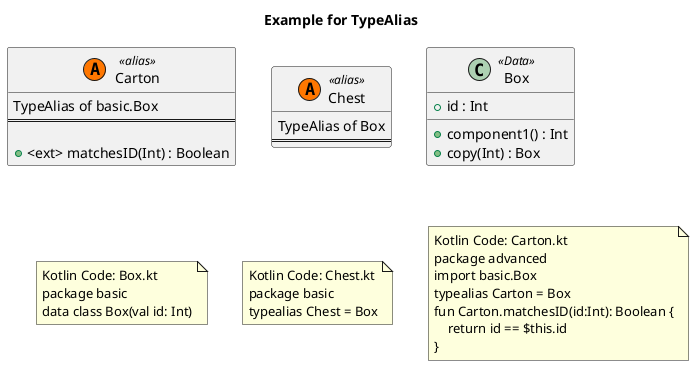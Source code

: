 @startuml
title Example for TypeAlias
'This file is generated by the GenerateExamplesForDoc test.

    'advanced.Carton
    class "Carton" as advanced_Carton << (A, #FF7700) alias>>{
        TypeAlias of basic.Box
		==

		+ <ext> matchesID(Int) : Boolean
    }


    'basic.Chest
    class "Chest" as basic_Chest << (A, #FF7700) alias>>{
        TypeAlias of Box
		==
    }


    'basic.Box
    class "Box" as basic_Box <<Data>>{
        + id : Int
		+ component1() : Int
		+ copy(Int) : Box
    }



note as note_of_code_box
Kotlin Code: Box.kt
package basic
data class Box(val id: Int)
end note
note as note_of_code_chest
Kotlin Code: Chest.kt
package basic
typealias Chest = Box
end note
note as note_of_code_carton
Kotlin Code: Carton.kt
package advanced
import basic.Box
typealias Carton = Box
fun Carton.matchesID(id:Int): Boolean {
    return id == $this.id 
}
end note

@enduml
